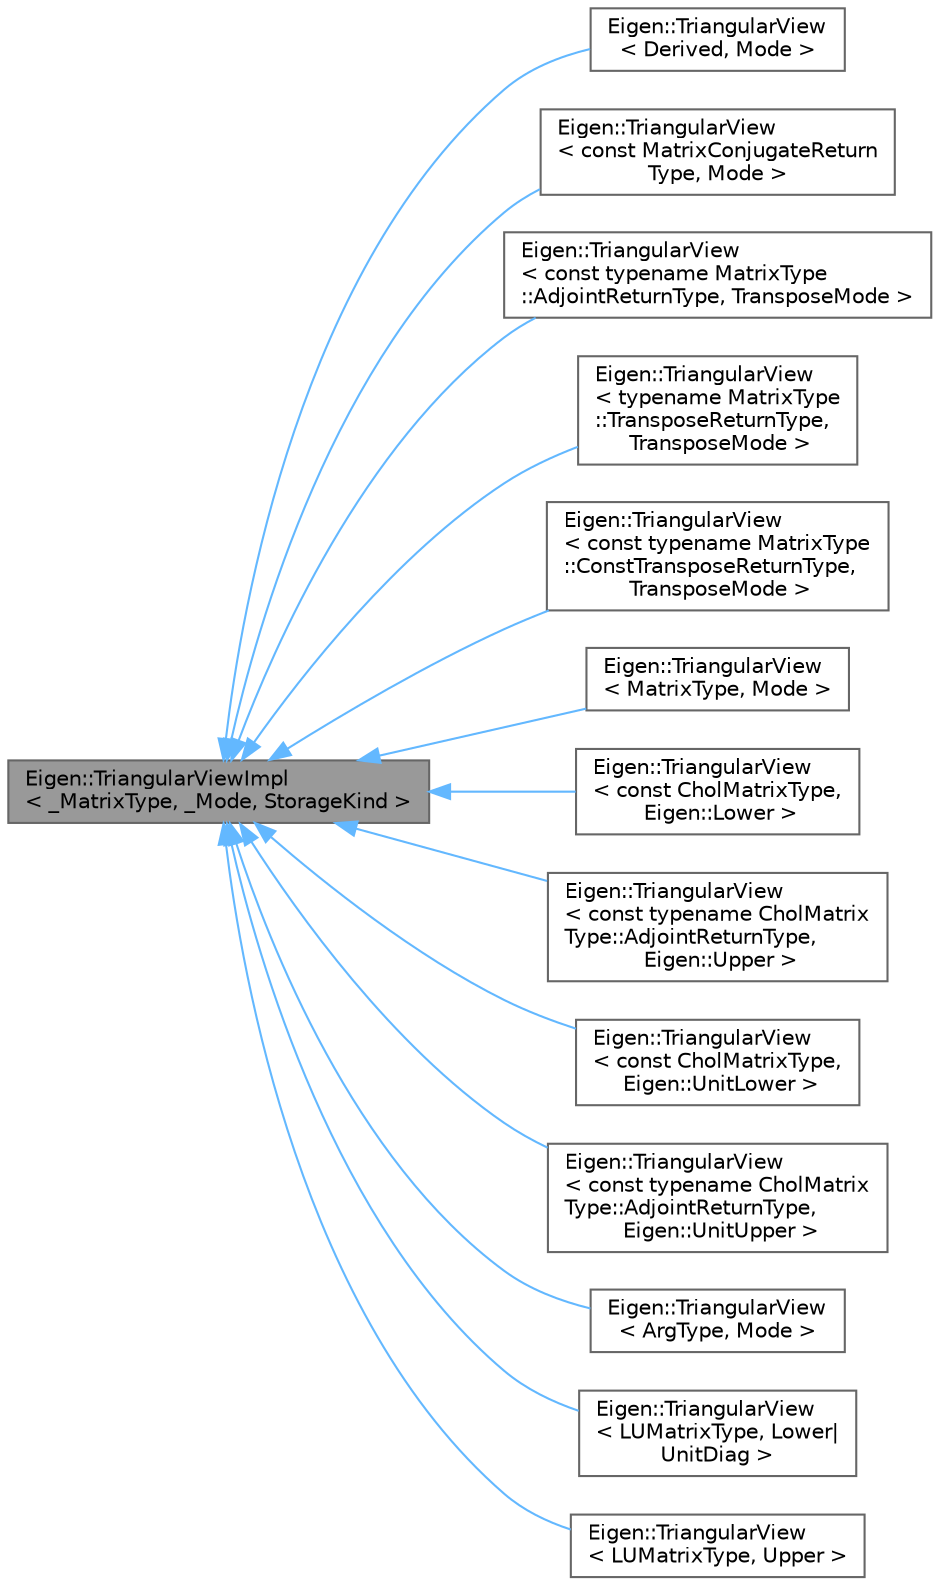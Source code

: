 digraph "Eigen::TriangularViewImpl&lt; _MatrixType, _Mode, StorageKind &gt;"
{
 // LATEX_PDF_SIZE
  bgcolor="transparent";
  edge [fontname=Helvetica,fontsize=10,labelfontname=Helvetica,labelfontsize=10];
  node [fontname=Helvetica,fontsize=10,shape=box,height=0.2,width=0.4];
  rankdir="LR";
  Node1 [id="Node000001",label="Eigen::TriangularViewImpl\l\< _MatrixType, _Mode, StorageKind \>",height=0.2,width=0.4,color="gray40", fillcolor="grey60", style="filled", fontcolor="black",tooltip=" "];
  Node1 -> Node2 [id="edge1_Node000001_Node000002",dir="back",color="steelblue1",style="solid",tooltip=" "];
  Node2 [id="Node000002",label="Eigen::TriangularView\l\< Derived, Mode \>",height=0.2,width=0.4,color="gray40", fillcolor="white", style="filled",URL="$class_eigen_1_1_triangular_view.html",tooltip=" "];
  Node1 -> Node3 [id="edge2_Node000001_Node000003",dir="back",color="steelblue1",style="solid",tooltip=" "];
  Node3 [id="Node000003",label="Eigen::TriangularView\l\< const MatrixConjugateReturn\lType, Mode \>",height=0.2,width=0.4,color="gray40", fillcolor="white", style="filled",URL="$class_eigen_1_1_triangular_view.html",tooltip=" "];
  Node1 -> Node4 [id="edge3_Node000001_Node000004",dir="back",color="steelblue1",style="solid",tooltip=" "];
  Node4 [id="Node000004",label="Eigen::TriangularView\l\< const typename MatrixType\l::AdjointReturnType, TransposeMode \>",height=0.2,width=0.4,color="gray40", fillcolor="white", style="filled",URL="$class_eigen_1_1_triangular_view.html",tooltip=" "];
  Node1 -> Node5 [id="edge4_Node000001_Node000005",dir="back",color="steelblue1",style="solid",tooltip=" "];
  Node5 [id="Node000005",label="Eigen::TriangularView\l\< typename MatrixType\l::TransposeReturnType,\l TransposeMode \>",height=0.2,width=0.4,color="gray40", fillcolor="white", style="filled",URL="$class_eigen_1_1_triangular_view.html",tooltip=" "];
  Node1 -> Node6 [id="edge5_Node000001_Node000006",dir="back",color="steelblue1",style="solid",tooltip=" "];
  Node6 [id="Node000006",label="Eigen::TriangularView\l\< const typename MatrixType\l::ConstTransposeReturnType,\l TransposeMode \>",height=0.2,width=0.4,color="gray40", fillcolor="white", style="filled",URL="$class_eigen_1_1_triangular_view.html",tooltip=" "];
  Node1 -> Node7 [id="edge6_Node000001_Node000007",dir="back",color="steelblue1",style="solid",tooltip=" "];
  Node7 [id="Node000007",label="Eigen::TriangularView\l\< MatrixType, Mode \>",height=0.2,width=0.4,color="gray40", fillcolor="white", style="filled",URL="$class_eigen_1_1_triangular_view.html",tooltip=" "];
  Node1 -> Node8 [id="edge7_Node000001_Node000008",dir="back",color="steelblue1",style="solid",tooltip=" "];
  Node8 [id="Node000008",label="Eigen::TriangularView\l\< const CholMatrixType,\l Eigen::Lower \>",height=0.2,width=0.4,color="gray40", fillcolor="white", style="filled",URL="$class_eigen_1_1_triangular_view.html",tooltip=" "];
  Node1 -> Node9 [id="edge8_Node000001_Node000009",dir="back",color="steelblue1",style="solid",tooltip=" "];
  Node9 [id="Node000009",label="Eigen::TriangularView\l\< const typename CholMatrix\lType::AdjointReturnType,\l Eigen::Upper \>",height=0.2,width=0.4,color="gray40", fillcolor="white", style="filled",URL="$class_eigen_1_1_triangular_view.html",tooltip=" "];
  Node1 -> Node10 [id="edge9_Node000001_Node000010",dir="back",color="steelblue1",style="solid",tooltip=" "];
  Node10 [id="Node000010",label="Eigen::TriangularView\l\< const CholMatrixType,\l Eigen::UnitLower \>",height=0.2,width=0.4,color="gray40", fillcolor="white", style="filled",URL="$class_eigen_1_1_triangular_view.html",tooltip=" "];
  Node1 -> Node11 [id="edge10_Node000001_Node000011",dir="back",color="steelblue1",style="solid",tooltip=" "];
  Node11 [id="Node000011",label="Eigen::TriangularView\l\< const typename CholMatrix\lType::AdjointReturnType,\l Eigen::UnitUpper \>",height=0.2,width=0.4,color="gray40", fillcolor="white", style="filled",URL="$class_eigen_1_1_triangular_view.html",tooltip=" "];
  Node1 -> Node12 [id="edge11_Node000001_Node000012",dir="back",color="steelblue1",style="solid",tooltip=" "];
  Node12 [id="Node000012",label="Eigen::TriangularView\l\< ArgType, Mode \>",height=0.2,width=0.4,color="gray40", fillcolor="white", style="filled",URL="$class_eigen_1_1_triangular_view.html",tooltip=" "];
  Node1 -> Node13 [id="edge12_Node000001_Node000013",dir="back",color="steelblue1",style="solid",tooltip=" "];
  Node13 [id="Node000013",label="Eigen::TriangularView\l\< LUMatrixType, Lower\|\lUnitDiag \>",height=0.2,width=0.4,color="gray40", fillcolor="white", style="filled",URL="$class_eigen_1_1_triangular_view.html",tooltip=" "];
  Node1 -> Node14 [id="edge13_Node000001_Node000014",dir="back",color="steelblue1",style="solid",tooltip=" "];
  Node14 [id="Node000014",label="Eigen::TriangularView\l\< LUMatrixType, Upper \>",height=0.2,width=0.4,color="gray40", fillcolor="white", style="filled",URL="$class_eigen_1_1_triangular_view.html",tooltip=" "];
}
